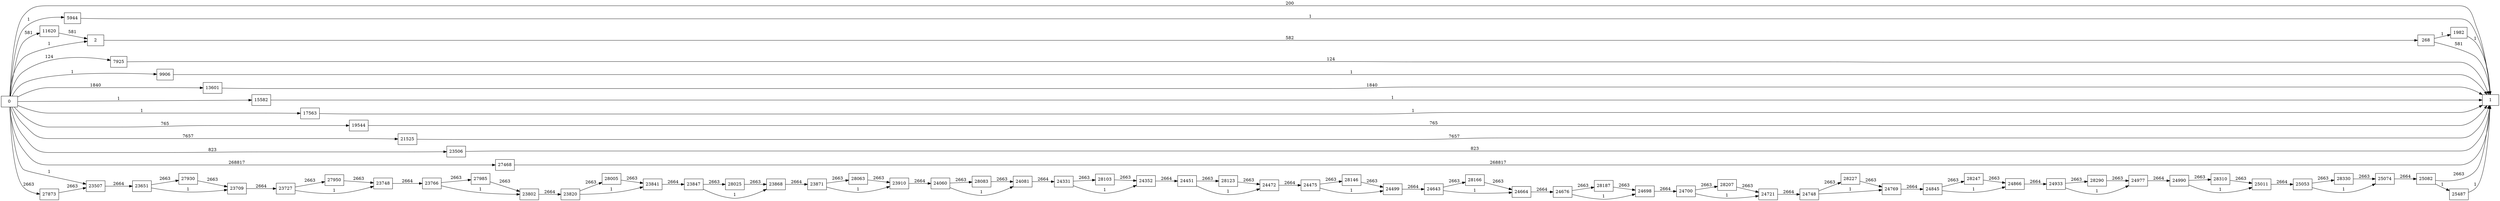 digraph {
	graph [rankdir=LR]
	node [shape=rectangle]
	2 -> 268 [label=582]
	268 -> 1 [label=581]
	268 -> 1982 [label=1]
	1982 -> 1 [label=1]
	5944 -> 1 [label=1]
	7925 -> 1 [label=124]
	9906 -> 1 [label=1]
	11620 -> 2 [label=581]
	13601 -> 1 [label=1840]
	15582 -> 1 [label=1]
	17563 -> 1 [label=1]
	19544 -> 1 [label=765]
	21525 -> 1 [label=7657]
	23506 -> 1 [label=823]
	23507 -> 23651 [label=2664]
	23651 -> 23709 [label=1]
	23651 -> 27930 [label=2663]
	23709 -> 23727 [label=2664]
	23727 -> 23748 [label=1]
	23727 -> 27950 [label=2663]
	23748 -> 23766 [label=2664]
	23766 -> 23802 [label=1]
	23766 -> 27985 [label=2663]
	23802 -> 23820 [label=2664]
	23820 -> 23841 [label=1]
	23820 -> 28005 [label=2663]
	23841 -> 23847 [label=2664]
	23847 -> 23868 [label=1]
	23847 -> 28025 [label=2663]
	23868 -> 23871 [label=2664]
	23871 -> 23910 [label=1]
	23871 -> 28063 [label=2663]
	23910 -> 24060 [label=2664]
	24060 -> 24081 [label=1]
	24060 -> 28083 [label=2663]
	24081 -> 24331 [label=2664]
	24331 -> 24352 [label=1]
	24331 -> 28103 [label=2663]
	24352 -> 24451 [label=2664]
	24451 -> 24472 [label=1]
	24451 -> 28123 [label=2663]
	24472 -> 24475 [label=2664]
	24475 -> 24499 [label=1]
	24475 -> 28146 [label=2663]
	24499 -> 24643 [label=2664]
	24643 -> 24664 [label=1]
	24643 -> 28166 [label=2663]
	24664 -> 24676 [label=2664]
	24676 -> 24698 [label=1]
	24676 -> 28187 [label=2663]
	24698 -> 24700 [label=2664]
	24700 -> 24721 [label=1]
	24700 -> 28207 [label=2663]
	24721 -> 24748 [label=2664]
	24748 -> 24769 [label=1]
	24748 -> 28227 [label=2663]
	24769 -> 24845 [label=2664]
	24845 -> 24866 [label=1]
	24845 -> 28247 [label=2663]
	24866 -> 24933 [label=2664]
	24933 -> 24977 [label=1]
	24933 -> 28290 [label=2663]
	24977 -> 24990 [label=2664]
	24990 -> 25011 [label=1]
	24990 -> 28310 [label=2663]
	25011 -> 25053 [label=2664]
	25053 -> 25074 [label=1]
	25053 -> 28330 [label=2663]
	25074 -> 25082 [label=2664]
	25082 -> 1 [label=2663]
	25082 -> 25487 [label=1]
	25487 -> 1 [label=1]
	27468 -> 1 [label=268817]
	27873 -> 23507 [label=2663]
	27930 -> 23709 [label=2663]
	27950 -> 23748 [label=2663]
	27985 -> 23802 [label=2663]
	28005 -> 23841 [label=2663]
	28025 -> 23868 [label=2663]
	28063 -> 23910 [label=2663]
	28083 -> 24081 [label=2663]
	28103 -> 24352 [label=2663]
	28123 -> 24472 [label=2663]
	28146 -> 24499 [label=2663]
	28166 -> 24664 [label=2663]
	28187 -> 24698 [label=2663]
	28207 -> 24721 [label=2663]
	28227 -> 24769 [label=2663]
	28247 -> 24866 [label=2663]
	28290 -> 24977 [label=2663]
	28310 -> 25011 [label=2663]
	28330 -> 25074 [label=2663]
	0 -> 2 [label=1]
	0 -> 23507 [label=1]
	0 -> 1 [label=200]
	0 -> 5944 [label=1]
	0 -> 7925 [label=124]
	0 -> 9906 [label=1]
	0 -> 11620 [label=581]
	0 -> 13601 [label=1840]
	0 -> 15582 [label=1]
	0 -> 17563 [label=1]
	0 -> 19544 [label=765]
	0 -> 21525 [label=7657]
	0 -> 23506 [label=823]
	0 -> 27468 [label=268817]
	0 -> 27873 [label=2663]
}

